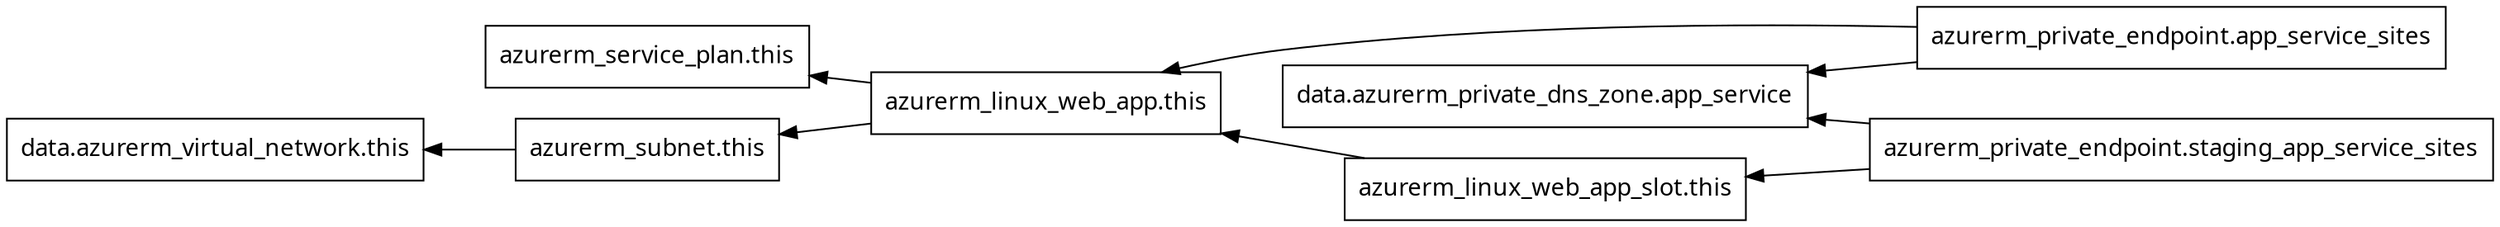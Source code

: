 digraph G {
  rankdir = "RL";
  node [shape = rect, fontname = "sans-serif"];
  "data.azurerm_private_dns_zone.app_service" [label="data.azurerm_private_dns_zone.app_service"];
  "data.azurerm_virtual_network.this" [label="data.azurerm_virtual_network.this"];
  "azurerm_linux_web_app.this" [label="azurerm_linux_web_app.this"];
  "azurerm_linux_web_app_slot.this" [label="azurerm_linux_web_app_slot.this"];
  "azurerm_private_endpoint.app_service_sites" [label="azurerm_private_endpoint.app_service_sites"];
  "azurerm_private_endpoint.staging_app_service_sites" [label="azurerm_private_endpoint.staging_app_service_sites"];
  "azurerm_service_plan.this" [label="azurerm_service_plan.this"];
  "azurerm_subnet.this" [label="azurerm_subnet.this"];
  "azurerm_linux_web_app.this" -> "azurerm_service_plan.this";
  "azurerm_linux_web_app.this" -> "azurerm_subnet.this";
  "azurerm_linux_web_app_slot.this" -> "azurerm_linux_web_app.this";
  "azurerm_private_endpoint.app_service_sites" -> "data.azurerm_private_dns_zone.app_service";
  "azurerm_private_endpoint.app_service_sites" -> "azurerm_linux_web_app.this";
  "azurerm_private_endpoint.staging_app_service_sites" -> "data.azurerm_private_dns_zone.app_service";
  "azurerm_private_endpoint.staging_app_service_sites" -> "azurerm_linux_web_app_slot.this";
  "azurerm_subnet.this" -> "data.azurerm_virtual_network.this";
}
